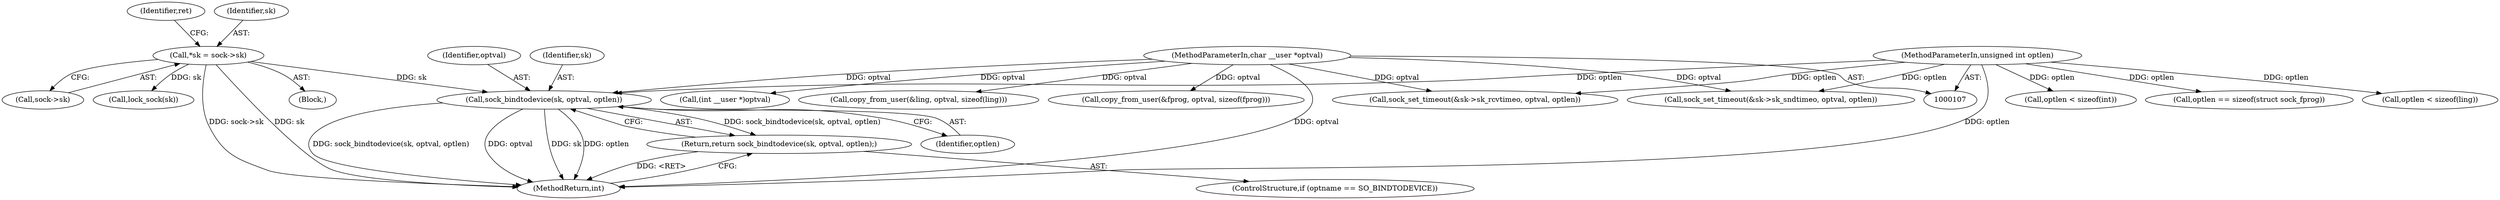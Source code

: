 digraph "0_linux_82981930125abfd39d7c8378a9cfdf5e1be2002b_0@pointer" {
"1000132" [label="(Call,sock_bindtodevice(sk, optval, optlen))"];
"1000115" [label="(Call,*sk = sock->sk)"];
"1000111" [label="(MethodParameterIn,char __user *optval)"];
"1000112" [label="(MethodParameterIn,unsigned int optlen)"];
"1000131" [label="(Return,return sock_bindtodevice(sk, optval, optlen);)"];
"1000134" [label="(Identifier,optval)"];
"1000137" [label="(Call,optlen < sizeof(int))"];
"1000682" [label="(MethodReturn,int)"];
"1000113" [label="(Block,)"];
"1000125" [label="(Identifier,ret)"];
"1000117" [label="(Call,sock->sk)"];
"1000133" [label="(Identifier,sk)"];
"1000585" [label="(Call,copy_from_user(&fprog, optval, sizeof(fprog)))"];
"1000116" [label="(Identifier,sk)"];
"1000132" [label="(Call,sock_bindtodevice(sk, optval, optlen))"];
"1000127" [label="(ControlStructure,if (optname == SO_BINDTODEVICE))"];
"1000111" [label="(MethodParameterIn,char __user *optval)"];
"1000115" [label="(Call,*sk = sock->sk)"];
"1000574" [label="(Call,optlen == sizeof(struct sock_fprog))"];
"1000131" [label="(Return,return sock_bindtodevice(sk, optval, optlen);)"];
"1000112" [label="(MethodParameterIn,unsigned int optlen)"];
"1000159" [label="(Call,lock_sock(sk))"];
"1000147" [label="(Call,(int __user *)optval)"];
"1000359" [label="(Call,optlen < sizeof(ling))"];
"1000560" [label="(Call,sock_set_timeout(&sk->sk_sndtimeo, optval, optlen))"];
"1000135" [label="(Identifier,optlen)"];
"1000370" [label="(Call,copy_from_user(&ling, optval, sizeof(ling)))"];
"1000549" [label="(Call,sock_set_timeout(&sk->sk_rcvtimeo, optval, optlen))"];
"1000132" -> "1000131"  [label="AST: "];
"1000132" -> "1000135"  [label="CFG: "];
"1000133" -> "1000132"  [label="AST: "];
"1000134" -> "1000132"  [label="AST: "];
"1000135" -> "1000132"  [label="AST: "];
"1000131" -> "1000132"  [label="CFG: "];
"1000132" -> "1000682"  [label="DDG: sock_bindtodevice(sk, optval, optlen)"];
"1000132" -> "1000682"  [label="DDG: optval"];
"1000132" -> "1000682"  [label="DDG: sk"];
"1000132" -> "1000682"  [label="DDG: optlen"];
"1000132" -> "1000131"  [label="DDG: sock_bindtodevice(sk, optval, optlen)"];
"1000115" -> "1000132"  [label="DDG: sk"];
"1000111" -> "1000132"  [label="DDG: optval"];
"1000112" -> "1000132"  [label="DDG: optlen"];
"1000115" -> "1000113"  [label="AST: "];
"1000115" -> "1000117"  [label="CFG: "];
"1000116" -> "1000115"  [label="AST: "];
"1000117" -> "1000115"  [label="AST: "];
"1000125" -> "1000115"  [label="CFG: "];
"1000115" -> "1000682"  [label="DDG: sock->sk"];
"1000115" -> "1000682"  [label="DDG: sk"];
"1000115" -> "1000159"  [label="DDG: sk"];
"1000111" -> "1000107"  [label="AST: "];
"1000111" -> "1000682"  [label="DDG: optval"];
"1000111" -> "1000147"  [label="DDG: optval"];
"1000111" -> "1000370"  [label="DDG: optval"];
"1000111" -> "1000549"  [label="DDG: optval"];
"1000111" -> "1000560"  [label="DDG: optval"];
"1000111" -> "1000585"  [label="DDG: optval"];
"1000112" -> "1000107"  [label="AST: "];
"1000112" -> "1000682"  [label="DDG: optlen"];
"1000112" -> "1000137"  [label="DDG: optlen"];
"1000112" -> "1000359"  [label="DDG: optlen"];
"1000112" -> "1000549"  [label="DDG: optlen"];
"1000112" -> "1000560"  [label="DDG: optlen"];
"1000112" -> "1000574"  [label="DDG: optlen"];
"1000131" -> "1000127"  [label="AST: "];
"1000682" -> "1000131"  [label="CFG: "];
"1000131" -> "1000682"  [label="DDG: <RET>"];
}
